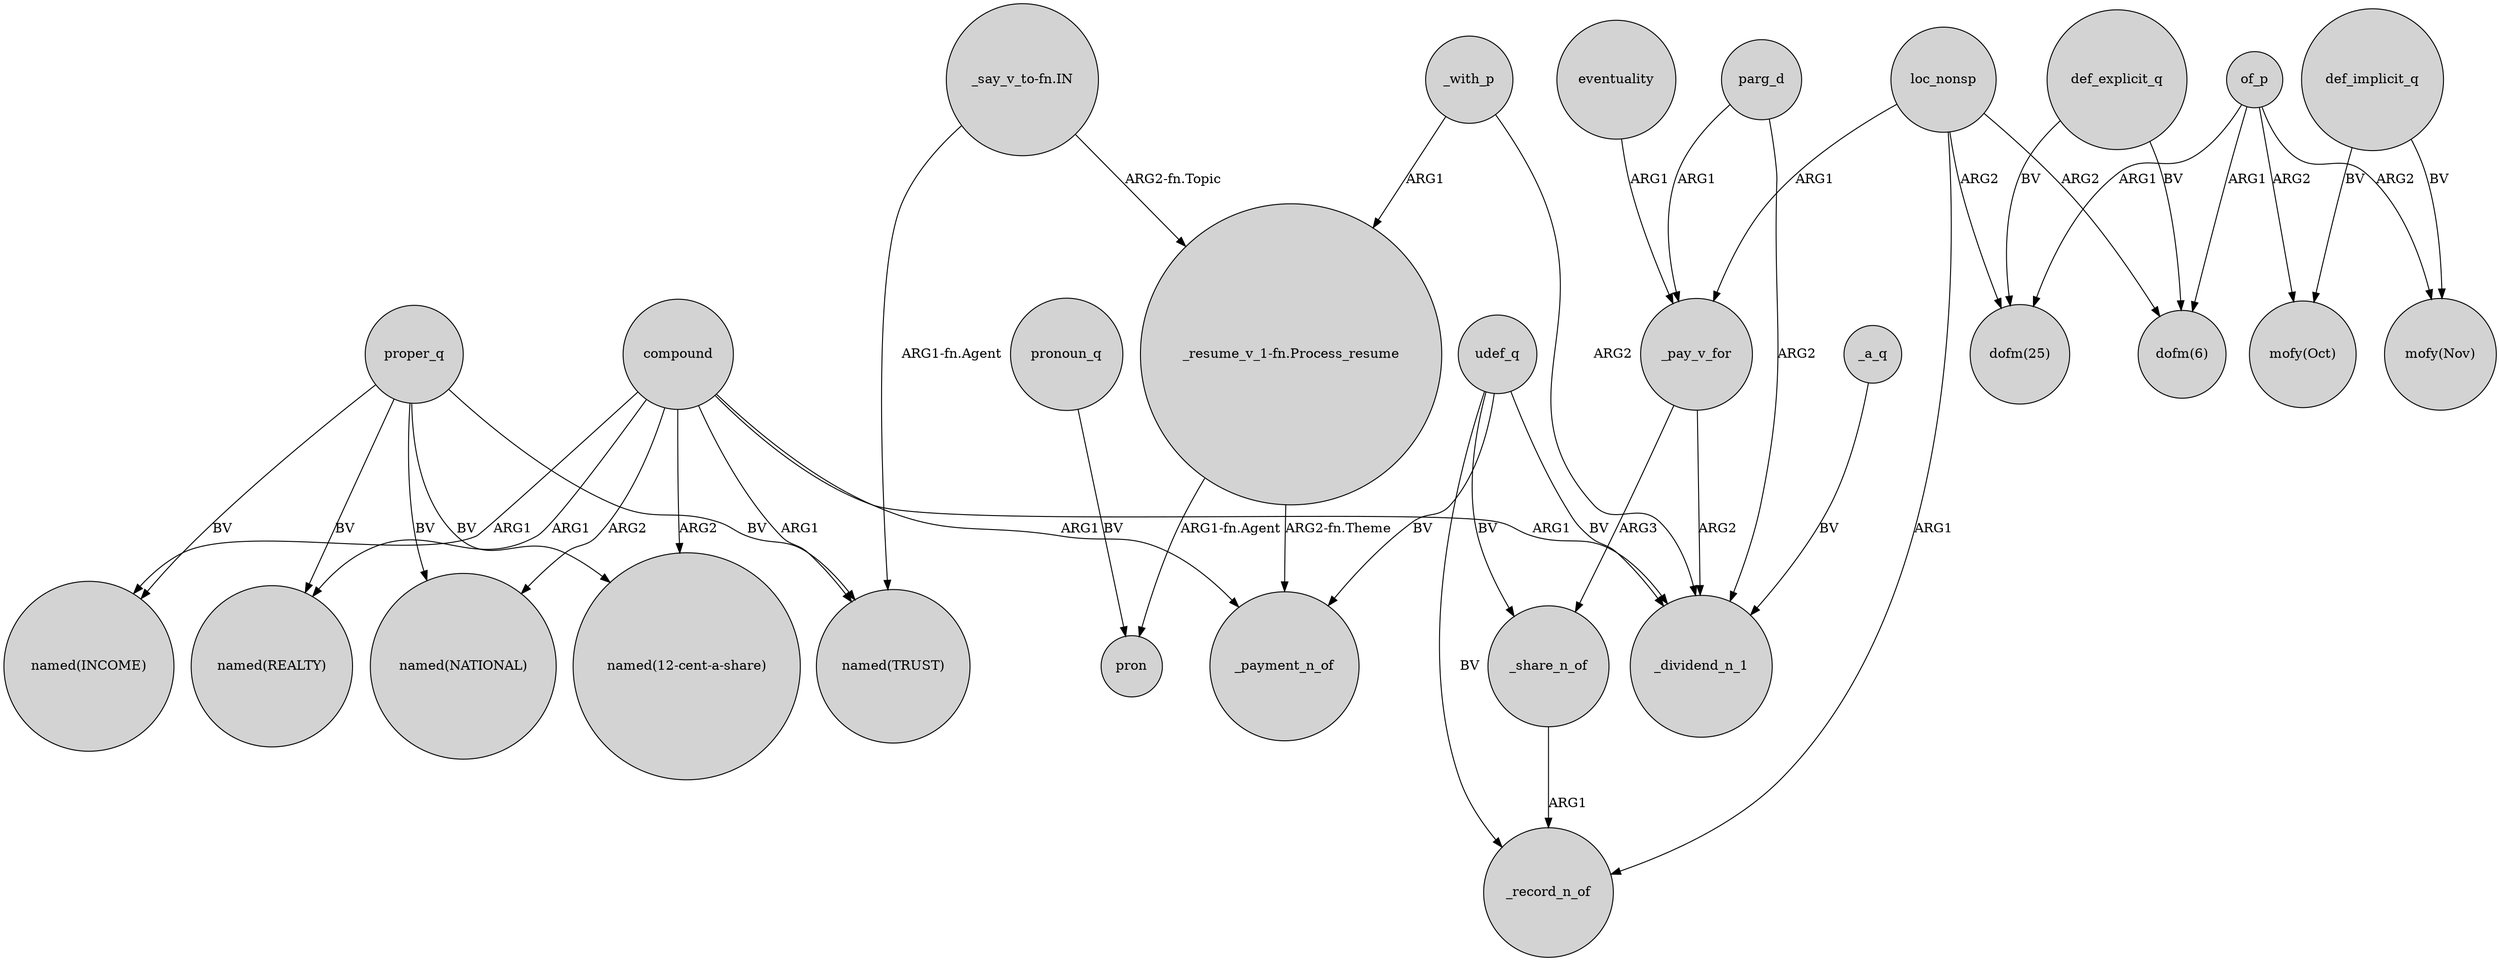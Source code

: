 digraph {
	node [shape=circle style=filled]
	"_resume_v_1-fn.Process_resume" -> _payment_n_of [label="ARG2-fn.Theme"]
	proper_q -> "named(NATIONAL)" [label=BV]
	def_implicit_q -> "mofy(Oct)" [label=BV]
	compound -> "named(INCOME)" [label=ARG1]
	loc_nonsp -> "dofm(25)" [label=ARG2]
	loc_nonsp -> _record_n_of [label=ARG1]
	udef_q -> _record_n_of [label=BV]
	_with_p -> "_resume_v_1-fn.Process_resume" [label=ARG1]
	_pay_v_for -> _dividend_n_1 [label=ARG2]
	compound -> "named(NATIONAL)" [label=ARG2]
	"_resume_v_1-fn.Process_resume" -> pron [label="ARG1-fn.Agent"]
	parg_d -> _dividend_n_1 [label=ARG2]
	"_say_v_to-fn.IN" -> "_resume_v_1-fn.Process_resume" [label="ARG2-fn.Topic"]
	of_p -> "mofy(Oct)" [label=ARG2]
	proper_q -> "named(REALTY)" [label=BV]
	proper_q -> "named(TRUST)" [label=BV]
	_with_p -> _dividend_n_1 [label=ARG2]
	udef_q -> _payment_n_of [label=BV]
	of_p -> "dofm(6)" [label=ARG1]
	def_explicit_q -> "dofm(25)" [label=BV]
	pronoun_q -> pron [label=BV]
	def_explicit_q -> "dofm(6)" [label=BV]
	_share_n_of -> _record_n_of [label=ARG1]
	compound -> "named(12-cent-a-share)" [label=ARG2]
	compound -> _payment_n_of [label=ARG1]
	compound -> "named(TRUST)" [label=ARG1]
	udef_q -> _share_n_of [label=BV]
	of_p -> "dofm(25)" [label=ARG1]
	proper_q -> "named(INCOME)" [label=BV]
	loc_nonsp -> "dofm(6)" [label=ARG2]
	parg_d -> _pay_v_for [label=ARG1]
	of_p -> "mofy(Nov)" [label=ARG2]
	def_implicit_q -> "mofy(Nov)" [label=BV]
	udef_q -> _dividend_n_1 [label=BV]
	compound -> _dividend_n_1 [label=ARG1]
	_pay_v_for -> _share_n_of [label=ARG3]
	loc_nonsp -> _pay_v_for [label=ARG1]
	eventuality -> _pay_v_for [label=ARG1]
	compound -> "named(REALTY)" [label=ARG1]
	proper_q -> "named(12-cent-a-share)" [label=BV]
	_a_q -> _dividend_n_1 [label=BV]
	"_say_v_to-fn.IN" -> "named(TRUST)" [label="ARG1-fn.Agent"]
}
